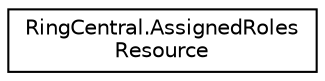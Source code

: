 digraph "Graphical Class Hierarchy"
{
 // LATEX_PDF_SIZE
  edge [fontname="Helvetica",fontsize="10",labelfontname="Helvetica",labelfontsize="10"];
  node [fontname="Helvetica",fontsize="10",shape=record];
  rankdir="LR";
  Node0 [label="RingCentral.AssignedRoles\lResource",height=0.2,width=0.4,color="black", fillcolor="white", style="filled",URL="$classRingCentral_1_1AssignedRolesResource.html",tooltip=" "];
}

